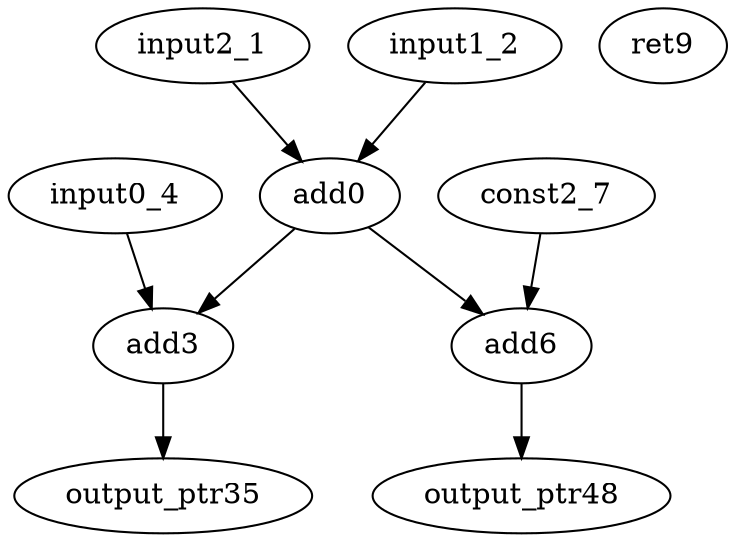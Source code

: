 digraph G {
add0[opcode=add];
input2_1[opcode=input];
input1_2[opcode=input];
add3[opcode=add];
input0_4[opcode=input];
output_ptr35[opcode=output];
add6[opcode=add];
const2_7[opcode=const];
output_ptr48[opcode=output];
ret9[opcode=output];
add0->add3[operand=0]; //add->add
add0->add6[operand=0]; //add->add
input2_1->add0[operand=0]; //input2_->add
input1_2->add0[operand=1]; //input1_->add
add3->output_ptr35[operand=0]; //add->output_ptr3
input0_4->add3[operand=1]; //input0_->add
add6->output_ptr48[operand=0]; //add->output_ptr4
const2_7->add6[operand=1]; //const2_->add
}
